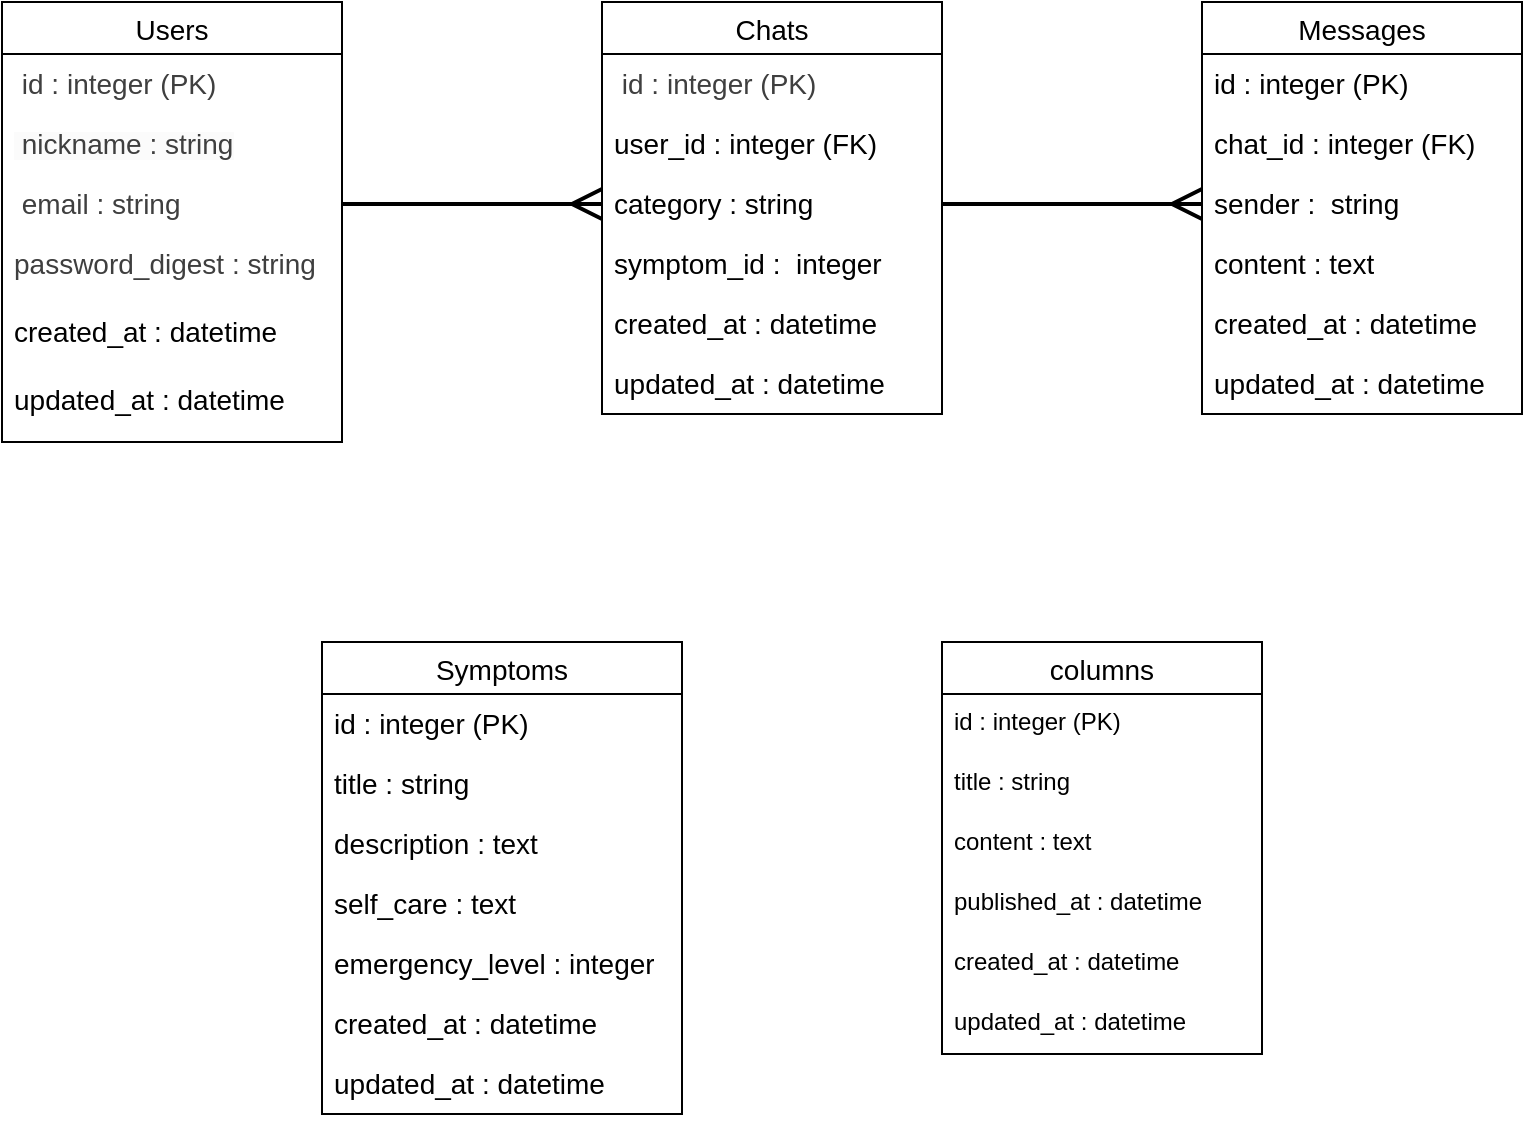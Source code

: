 <mxfile>
    <diagram id="aRebwNXz1Nc9Hd4SBISf" name="ER図">
        <mxGraphModel dx="991" dy="535" grid="1" gridSize="10" guides="1" tooltips="1" connect="1" arrows="1" fold="1" page="1" pageScale="1" pageWidth="827" pageHeight="1169" math="0" shadow="0">
            <root>
                <mxCell id="0"/>
                <mxCell id="1" parent="0"/>
                <mxCell id="1go8MxvXXJLv9nR8BzrY-1" value="Users" style="swimlane;fontStyle=0;childLayout=stackLayout;horizontal=1;startSize=26;horizontalStack=0;resizeParent=1;resizeParentMax=0;resizeLast=0;collapsible=1;marginBottom=0;align=center;fontSize=14;" parent="1" vertex="1">
                    <mxGeometry x="40" y="40" width="170" height="220" as="geometry"/>
                </mxCell>
                <mxCell id="1go8MxvXXJLv9nR8BzrY-2" value="&lt;span style=&quot;color: rgb(63, 63, 63);&quot;&gt;&lt;font style=&quot;font-size: 14px;&quot;&gt;&amp;nbsp;id : integer (PK)&lt;/font&gt;&lt;/span&gt;" style="text;strokeColor=none;fillColor=none;spacingLeft=4;spacingRight=4;overflow=hidden;rotatable=0;points=[[0,0.5],[1,0.5]];portConstraint=eastwest;fontSize=12;whiteSpace=wrap;html=1;" parent="1go8MxvXXJLv9nR8BzrY-1" vertex="1">
                    <mxGeometry y="26" width="170" height="30" as="geometry"/>
                </mxCell>
                <mxCell id="1go8MxvXXJLv9nR8BzrY-3" value="&lt;span style=&quot;color: rgb(63, 63, 63); font-family: Helvetica; font-style: normal; font-variant-ligatures: normal; font-variant-caps: normal; font-weight: 400; letter-spacing: normal; orphans: 2; text-align: left; text-indent: 0px; text-transform: none; widows: 2; word-spacing: 0px; -webkit-text-stroke-width: 0px; white-space: normal; background-color: rgb(251, 251, 251); text-decoration-thickness: initial; text-decoration-style: initial; text-decoration-color: initial; float: none; display: inline !important;&quot;&gt;&lt;font style=&quot;font-size: 14px;&quot;&gt;&amp;nbsp;nickname : string&lt;/font&gt;&lt;/span&gt;" style="text;strokeColor=none;fillColor=none;spacingLeft=4;spacingRight=4;overflow=hidden;rotatable=0;points=[[0,0.5],[1,0.5]];portConstraint=eastwest;fontSize=12;whiteSpace=wrap;html=1;" parent="1go8MxvXXJLv9nR8BzrY-1" vertex="1">
                    <mxGeometry y="56" width="170" height="30" as="geometry"/>
                </mxCell>
                <mxCell id="1go8MxvXXJLv9nR8BzrY-36" value="&lt;span style=&quot;color: rgb(63, 63, 63);&quot;&gt;&lt;font style=&quot;font-size: 14px;&quot;&gt;&amp;nbsp;email : string&lt;/font&gt;&lt;/span&gt;" style="text;strokeColor=none;fillColor=none;spacingLeft=4;spacingRight=4;overflow=hidden;rotatable=0;points=[[0,0.5],[1,0.5]];portConstraint=eastwest;fontSize=12;whiteSpace=wrap;html=1;" parent="1go8MxvXXJLv9nR8BzrY-1" vertex="1">
                    <mxGeometry y="86" width="170" height="30" as="geometry"/>
                </mxCell>
                <mxCell id="1go8MxvXXJLv9nR8BzrY-4" value="&lt;span style=&quot;color: rgb(63, 63, 63);&quot;&gt;&lt;font style=&quot;font-size: 14px;&quot;&gt;password_digest&amp;nbsp;: string&lt;/font&gt;&lt;/span&gt;" style="text;strokeColor=none;fillColor=none;spacingLeft=4;spacingRight=4;overflow=hidden;rotatable=0;points=[[0,0.5],[1,0.5]];portConstraint=eastwest;fontSize=12;whiteSpace=wrap;html=1;" parent="1go8MxvXXJLv9nR8BzrY-1" vertex="1">
                    <mxGeometry y="116" width="170" height="34" as="geometry"/>
                </mxCell>
                <mxCell id="1go8MxvXXJLv9nR8BzrY-41" value="&lt;font style=&quot;font-size: 14px;&quot;&gt;created_at :&amp;nbsp;&lt;span style=&quot;color: rgb(0, 0, 0);&quot;&gt;datetime&amp;nbsp;&lt;/span&gt;&lt;/font&gt;" style="text;strokeColor=none;fillColor=none;spacingLeft=4;spacingRight=4;overflow=hidden;rotatable=0;points=[[0,0.5],[1,0.5]];portConstraint=eastwest;fontSize=12;whiteSpace=wrap;html=1;" parent="1go8MxvXXJLv9nR8BzrY-1" vertex="1">
                    <mxGeometry y="150" width="170" height="34" as="geometry"/>
                </mxCell>
                <mxCell id="1go8MxvXXJLv9nR8BzrY-40" value="&lt;font style=&quot;font-size: 14px;&quot;&gt;updated_at :&amp;nbsp;&lt;span style=&quot;color: rgb(0, 0, 0);&quot;&gt;datetime&amp;nbsp;&lt;/span&gt;&lt;/font&gt;" style="text;strokeColor=none;fillColor=none;spacingLeft=4;spacingRight=4;overflow=hidden;rotatable=0;points=[[0,0.5],[1,0.5]];portConstraint=eastwest;fontSize=12;whiteSpace=wrap;html=1;" parent="1go8MxvXXJLv9nR8BzrY-1" vertex="1">
                    <mxGeometry y="184" width="170" height="36" as="geometry"/>
                </mxCell>
                <mxCell id="1go8MxvXXJLv9nR8BzrY-5" value="Chats" style="swimlane;fontStyle=0;childLayout=stackLayout;horizontal=1;startSize=26;horizontalStack=0;resizeParent=1;resizeParentMax=0;resizeLast=0;collapsible=1;marginBottom=0;align=center;fontSize=14;" parent="1" vertex="1">
                    <mxGeometry x="340" y="40" width="170" height="206" as="geometry"/>
                </mxCell>
                <mxCell id="1go8MxvXXJLv9nR8BzrY-6" value="&lt;span style=&quot;color: rgb(63, 63, 63);&quot;&gt;&lt;font style=&quot;font-size: 14px;&quot;&gt;&amp;nbsp;id : integer (PK)&lt;/font&gt;&lt;/span&gt;" style="text;strokeColor=none;fillColor=none;spacingLeft=4;spacingRight=4;overflow=hidden;rotatable=0;points=[[0,0.5],[1,0.5]];portConstraint=eastwest;fontSize=12;whiteSpace=wrap;html=1;" parent="1go8MxvXXJLv9nR8BzrY-5" vertex="1">
                    <mxGeometry y="26" width="170" height="30" as="geometry"/>
                </mxCell>
                <mxCell id="1go8MxvXXJLv9nR8BzrY-7" value="&lt;font style=&quot;font-size: 14px;&quot;&gt;user_id : integer (FK)&lt;/font&gt;" style="text;strokeColor=none;fillColor=none;spacingLeft=4;spacingRight=4;overflow=hidden;rotatable=0;points=[[0,0.5],[1,0.5]];portConstraint=eastwest;fontSize=12;whiteSpace=wrap;html=1;" parent="1go8MxvXXJLv9nR8BzrY-5" vertex="1">
                    <mxGeometry y="56" width="170" height="30" as="geometry"/>
                </mxCell>
                <mxCell id="1go8MxvXXJLv9nR8BzrY-8" value="&lt;font style=&quot;font-size: 14px;&quot;&gt;category :&amp;nbsp;string&lt;/font&gt;" style="text;strokeColor=none;fillColor=none;spacingLeft=4;spacingRight=4;overflow=hidden;rotatable=0;points=[[0,0.5],[1,0.5]];portConstraint=eastwest;fontSize=12;whiteSpace=wrap;html=1;" parent="1go8MxvXXJLv9nR8BzrY-5" vertex="1">
                    <mxGeometry y="86" width="170" height="30" as="geometry"/>
                </mxCell>
                <mxCell id="1go8MxvXXJLv9nR8BzrY-55" value="&lt;font style=&quot;font-size: 14px;&quot;&gt;symptom_id :&amp;nbsp; integer&lt;/font&gt;" style="text;strokeColor=none;fillColor=none;spacingLeft=4;spacingRight=4;overflow=hidden;rotatable=0;points=[[0,0.5],[1,0.5]];portConstraint=eastwest;fontSize=12;whiteSpace=wrap;html=1;" parent="1go8MxvXXJLv9nR8BzrY-5" vertex="1">
                    <mxGeometry y="116" width="170" height="30" as="geometry"/>
                </mxCell>
                <mxCell id="1go8MxvXXJLv9nR8BzrY-21" value="&lt;font style=&quot;font-size: 14px;&quot;&gt;created_at :&amp;nbsp;&lt;span style=&quot;color: rgb(0, 0, 0);&quot;&gt;datetime&amp;nbsp;&lt;/span&gt;&lt;/font&gt;" style="text;strokeColor=none;fillColor=none;spacingLeft=4;spacingRight=4;overflow=hidden;rotatable=0;points=[[0,0.5],[1,0.5]];portConstraint=eastwest;fontSize=12;whiteSpace=wrap;html=1;" parent="1go8MxvXXJLv9nR8BzrY-5" vertex="1">
                    <mxGeometry y="146" width="170" height="30" as="geometry"/>
                </mxCell>
                <mxCell id="1go8MxvXXJLv9nR8BzrY-42" value="&lt;font style=&quot;font-size: 14px;&quot;&gt;updated_at :&amp;nbsp;&lt;span style=&quot;color: rgb(0, 0, 0);&quot;&gt;datetime&amp;nbsp;&lt;/span&gt;&lt;/font&gt;" style="text;strokeColor=none;fillColor=none;spacingLeft=4;spacingRight=4;overflow=hidden;rotatable=0;points=[[0,0.5],[1,0.5]];portConstraint=eastwest;fontSize=12;whiteSpace=wrap;html=1;" parent="1go8MxvXXJLv9nR8BzrY-5" vertex="1">
                    <mxGeometry y="176" width="170" height="30" as="geometry"/>
                </mxCell>
                <mxCell id="1go8MxvXXJLv9nR8BzrY-9" value="Messages" style="swimlane;fontStyle=0;childLayout=stackLayout;horizontal=1;startSize=26;horizontalStack=0;resizeParent=1;resizeParentMax=0;resizeLast=0;collapsible=1;marginBottom=0;align=center;fontSize=14;" parent="1" vertex="1">
                    <mxGeometry x="640" y="40" width="160" height="206" as="geometry"/>
                </mxCell>
                <mxCell id="1go8MxvXXJLv9nR8BzrY-10" value="&lt;font style=&quot;font-size: 14px;&quot;&gt;id :&amp;nbsp;&lt;span style=&quot;color: rgb(0, 0, 0);&quot;&gt;integer&amp;nbsp;(&lt;/span&gt;PK)&lt;/font&gt;" style="text;strokeColor=none;fillColor=none;spacingLeft=4;spacingRight=4;overflow=hidden;rotatable=0;points=[[0,0.5],[1,0.5]];portConstraint=eastwest;fontSize=12;whiteSpace=wrap;html=1;" parent="1go8MxvXXJLv9nR8BzrY-9" vertex="1">
                    <mxGeometry y="26" width="160" height="30" as="geometry"/>
                </mxCell>
                <mxCell id="1go8MxvXXJLv9nR8BzrY-11" value="&lt;font style=&quot;font-size: 14px;&quot;&gt;chat_id :&amp;nbsp;integer (FK)&lt;/font&gt;" style="text;strokeColor=none;fillColor=none;spacingLeft=4;spacingRight=4;overflow=hidden;rotatable=0;points=[[0,0.5],[1,0.5]];portConstraint=eastwest;fontSize=12;whiteSpace=wrap;html=1;" parent="1go8MxvXXJLv9nR8BzrY-9" vertex="1">
                    <mxGeometry y="56" width="160" height="30" as="geometry"/>
                </mxCell>
                <mxCell id="1go8MxvXXJLv9nR8BzrY-12" value="&lt;font style=&quot;font-size: 14px;&quot;&gt;sender :&amp;nbsp; string&lt;/font&gt;" style="text;strokeColor=none;fillColor=none;spacingLeft=4;spacingRight=4;overflow=hidden;rotatable=0;points=[[0,0.5],[1,0.5]];portConstraint=eastwest;fontSize=12;whiteSpace=wrap;html=1;" parent="1go8MxvXXJLv9nR8BzrY-9" vertex="1">
                    <mxGeometry y="86" width="160" height="30" as="geometry"/>
                </mxCell>
                <mxCell id="1go8MxvXXJLv9nR8BzrY-23" value="&lt;font style=&quot;font-size: 14px;&quot;&gt;content : text&lt;/font&gt;" style="text;strokeColor=none;fillColor=none;spacingLeft=4;spacingRight=4;overflow=hidden;rotatable=0;points=[[0,0.5],[1,0.5]];portConstraint=eastwest;fontSize=12;whiteSpace=wrap;html=1;" parent="1go8MxvXXJLv9nR8BzrY-9" vertex="1">
                    <mxGeometry y="116" width="160" height="30" as="geometry"/>
                </mxCell>
                <mxCell id="1go8MxvXXJLv9nR8BzrY-22" value="&lt;font style=&quot;font-size: 14px;&quot;&gt;created_at :&amp;nbsp;datetime&lt;/font&gt;" style="text;strokeColor=none;fillColor=none;spacingLeft=4;spacingRight=4;overflow=hidden;rotatable=0;points=[[0,0.5],[1,0.5]];portConstraint=eastwest;fontSize=12;whiteSpace=wrap;html=1;" parent="1go8MxvXXJLv9nR8BzrY-9" vertex="1">
                    <mxGeometry y="146" width="160" height="30" as="geometry"/>
                </mxCell>
                <mxCell id="1go8MxvXXJLv9nR8BzrY-43" value="&lt;font style=&quot;font-size: 14px;&quot;&gt;&lt;span style=&quot;color: rgb(0, 0, 0);&quot;&gt;updated_at :&amp;nbsp;&lt;/span&gt;&lt;span style=&quot;color: rgb(0, 0, 0);&quot;&gt;datetime&amp;nbsp;&lt;/span&gt;&lt;/font&gt;" style="text;strokeColor=none;fillColor=none;spacingLeft=4;spacingRight=4;overflow=hidden;rotatable=0;points=[[0,0.5],[1,0.5]];portConstraint=eastwest;fontSize=12;whiteSpace=wrap;html=1;" parent="1go8MxvXXJLv9nR8BzrY-9" vertex="1">
                    <mxGeometry y="176" width="160" height="30" as="geometry"/>
                </mxCell>
                <mxCell id="1go8MxvXXJLv9nR8BzrY-13" value="Symptoms" style="swimlane;fontStyle=0;childLayout=stackLayout;horizontal=1;startSize=26;horizontalStack=0;resizeParent=1;resizeParentMax=0;resizeLast=0;collapsible=1;marginBottom=0;align=center;fontSize=14;" parent="1" vertex="1">
                    <mxGeometry x="200" y="360" width="180" height="236" as="geometry"/>
                </mxCell>
                <mxCell id="1go8MxvXXJLv9nR8BzrY-14" value="&lt;font style=&quot;font-size: 14px;&quot;&gt;id : integer (PK)&lt;/font&gt;" style="text;strokeColor=none;fillColor=none;spacingLeft=4;spacingRight=4;overflow=hidden;rotatable=0;points=[[0,0.5],[1,0.5]];portConstraint=eastwest;fontSize=12;whiteSpace=wrap;html=1;" parent="1go8MxvXXJLv9nR8BzrY-13" vertex="1">
                    <mxGeometry y="26" width="180" height="30" as="geometry"/>
                </mxCell>
                <mxCell id="1go8MxvXXJLv9nR8BzrY-15" value="&lt;font style=&quot;font-size: 14px;&quot;&gt;title :&amp;nbsp;string&lt;/font&gt;" style="text;strokeColor=none;fillColor=none;spacingLeft=4;spacingRight=4;overflow=hidden;rotatable=0;points=[[0,0.5],[1,0.5]];portConstraint=eastwest;fontSize=12;whiteSpace=wrap;html=1;" parent="1go8MxvXXJLv9nR8BzrY-13" vertex="1">
                    <mxGeometry y="56" width="180" height="30" as="geometry"/>
                </mxCell>
                <mxCell id="1go8MxvXXJLv9nR8BzrY-16" value="&lt;font style=&quot;font-size: 14px;&quot;&gt;description :&amp;nbsp;text&lt;/font&gt;" style="text;strokeColor=none;fillColor=none;spacingLeft=4;spacingRight=4;overflow=hidden;rotatable=0;points=[[0,0.5],[1,0.5]];portConstraint=eastwest;fontSize=12;whiteSpace=wrap;html=1;" parent="1go8MxvXXJLv9nR8BzrY-13" vertex="1">
                    <mxGeometry y="86" width="180" height="30" as="geometry"/>
                </mxCell>
                <mxCell id="1go8MxvXXJLv9nR8BzrY-24" value="&lt;font style=&quot;font-size: 14px;&quot;&gt;self_care :&amp;nbsp;text&lt;/font&gt;" style="text;strokeColor=none;fillColor=none;spacingLeft=4;spacingRight=4;overflow=hidden;rotatable=0;points=[[0,0.5],[1,0.5]];portConstraint=eastwest;fontSize=12;whiteSpace=wrap;html=1;" parent="1go8MxvXXJLv9nR8BzrY-13" vertex="1">
                    <mxGeometry y="116" width="180" height="30" as="geometry"/>
                </mxCell>
                <mxCell id="1go8MxvXXJLv9nR8BzrY-25" value="&lt;font style=&quot;font-size: 14px;&quot;&gt;emergency_level :&amp;nbsp;integer&lt;/font&gt;" style="text;strokeColor=none;fillColor=none;spacingLeft=4;spacingRight=4;overflow=hidden;rotatable=0;points=[[0,0.5],[1,0.5]];portConstraint=eastwest;fontSize=12;whiteSpace=wrap;html=1;" parent="1go8MxvXXJLv9nR8BzrY-13" vertex="1">
                    <mxGeometry y="146" width="180" height="30" as="geometry"/>
                </mxCell>
                <mxCell id="1go8MxvXXJLv9nR8BzrY-45" value="&lt;font style=&quot;font-size: 14px;&quot;&gt;&lt;span style=&quot;color: rgb(0, 0, 0);&quot;&gt;created_at :&amp;nbsp;&lt;/span&gt;&lt;span style=&quot;color: rgb(0, 0, 0);&quot;&gt;datetime&amp;nbsp;&lt;/span&gt;&lt;/font&gt;" style="text;strokeColor=none;fillColor=none;spacingLeft=4;spacingRight=4;overflow=hidden;rotatable=0;points=[[0,0.5],[1,0.5]];portConstraint=eastwest;fontSize=12;whiteSpace=wrap;html=1;" parent="1go8MxvXXJLv9nR8BzrY-13" vertex="1">
                    <mxGeometry y="176" width="180" height="30" as="geometry"/>
                </mxCell>
                <mxCell id="1go8MxvXXJLv9nR8BzrY-44" value="&lt;font style=&quot;font-size: 14px;&quot;&gt;&lt;span style=&quot;color: rgb(0, 0, 0);&quot;&gt;updated_at :&amp;nbsp;&lt;/span&gt;&lt;span style=&quot;color: rgb(0, 0, 0);&quot;&gt;datetime&amp;nbsp;&lt;/span&gt;&lt;/font&gt;" style="text;strokeColor=none;fillColor=none;spacingLeft=4;spacingRight=4;overflow=hidden;rotatable=0;points=[[0,0.5],[1,0.5]];portConstraint=eastwest;fontSize=12;whiteSpace=wrap;html=1;" parent="1go8MxvXXJLv9nR8BzrY-13" vertex="1">
                    <mxGeometry y="206" width="180" height="30" as="geometry"/>
                </mxCell>
                <mxCell id="1go8MxvXXJLv9nR8BzrY-26" value="columns" style="swimlane;fontStyle=0;childLayout=stackLayout;horizontal=1;startSize=26;horizontalStack=0;resizeParent=1;resizeParentMax=0;resizeLast=0;collapsible=1;marginBottom=0;align=center;fontSize=14;" parent="1" vertex="1">
                    <mxGeometry x="510" y="360" width="160" height="206" as="geometry">
                        <mxRectangle x="260" y="60" width="80" height="30" as="alternateBounds"/>
                    </mxGeometry>
                </mxCell>
                <mxCell id="1go8MxvXXJLv9nR8BzrY-27" value="id : integer (PK)" style="text;strokeColor=none;fillColor=none;spacingLeft=4;spacingRight=4;overflow=hidden;rotatable=0;points=[[0,0.5],[1,0.5]];portConstraint=eastwest;fontSize=12;whiteSpace=wrap;html=1;" parent="1go8MxvXXJLv9nR8BzrY-26" vertex="1">
                    <mxGeometry y="26" width="160" height="30" as="geometry"/>
                </mxCell>
                <mxCell id="1go8MxvXXJLv9nR8BzrY-28" value="title :&amp;nbsp;string" style="text;strokeColor=none;fillColor=none;spacingLeft=4;spacingRight=4;overflow=hidden;rotatable=0;points=[[0,0.5],[1,0.5]];portConstraint=eastwest;fontSize=12;whiteSpace=wrap;html=1;" parent="1go8MxvXXJLv9nR8BzrY-26" vertex="1">
                    <mxGeometry y="56" width="160" height="30" as="geometry"/>
                </mxCell>
                <mxCell id="1go8MxvXXJLv9nR8BzrY-29" value="content :&amp;nbsp;text" style="text;strokeColor=none;fillColor=none;spacingLeft=4;spacingRight=4;overflow=hidden;rotatable=0;points=[[0,0.5],[1,0.5]];portConstraint=eastwest;fontSize=12;whiteSpace=wrap;html=1;" parent="1go8MxvXXJLv9nR8BzrY-26" vertex="1">
                    <mxGeometry y="86" width="160" height="30" as="geometry"/>
                </mxCell>
                <mxCell id="1go8MxvXXJLv9nR8BzrY-47" value="published_at :&amp;nbsp;datetime" style="text;strokeColor=none;fillColor=none;spacingLeft=4;spacingRight=4;overflow=hidden;rotatable=0;points=[[0,0.5],[1,0.5]];portConstraint=eastwest;fontSize=12;whiteSpace=wrap;html=1;" parent="1go8MxvXXJLv9nR8BzrY-26" vertex="1">
                    <mxGeometry y="116" width="160" height="30" as="geometry"/>
                </mxCell>
                <mxCell id="1go8MxvXXJLv9nR8BzrY-46" value="&lt;span style=&quot;color: rgb(0, 0, 0);&quot;&gt;created_at :&amp;nbsp;datetime&lt;/span&gt;" style="text;strokeColor=none;fillColor=none;spacingLeft=4;spacingRight=4;overflow=hidden;rotatable=0;points=[[0,0.5],[1,0.5]];portConstraint=eastwest;fontSize=12;whiteSpace=wrap;html=1;" parent="1go8MxvXXJLv9nR8BzrY-26" vertex="1">
                    <mxGeometry y="146" width="160" height="30" as="geometry"/>
                </mxCell>
                <mxCell id="1go8MxvXXJLv9nR8BzrY-48" value="&lt;span style=&quot;color: rgb(0, 0, 0);&quot;&gt;updated_at :&amp;nbsp;&lt;/span&gt;&lt;span style=&quot;color: rgb(0, 0, 0);&quot;&gt;datetime&amp;nbsp;&lt;/span&gt;" style="text;strokeColor=none;fillColor=none;spacingLeft=4;spacingRight=4;overflow=hidden;rotatable=0;points=[[0,0.5],[1,0.5]];portConstraint=eastwest;fontSize=12;whiteSpace=wrap;html=1;" parent="1go8MxvXXJLv9nR8BzrY-26" vertex="1">
                    <mxGeometry y="176" width="160" height="30" as="geometry"/>
                </mxCell>
                <mxCell id="1go8MxvXXJLv9nR8BzrY-52" style="edgeStyle=none;html=1;exitX=1;exitY=0.5;exitDx=0;exitDy=0;entryX=0;entryY=0.5;entryDx=0;entryDy=0;endArrow=ERmany;endFill=0;strokeWidth=2;endSize=12;" parent="1" source="1go8MxvXXJLv9nR8BzrY-36" target="1go8MxvXXJLv9nR8BzrY-8" edge="1">
                    <mxGeometry relative="1" as="geometry"/>
                </mxCell>
                <mxCell id="1go8MxvXXJLv9nR8BzrY-53" style="edgeStyle=none;html=1;exitX=1;exitY=0.5;exitDx=0;exitDy=0;entryX=0;entryY=0.5;entryDx=0;entryDy=0;strokeWidth=2;endSize=12;endArrow=ERmany;endFill=0;" parent="1" source="1go8MxvXXJLv9nR8BzrY-8" target="1go8MxvXXJLv9nR8BzrY-12" edge="1">
                    <mxGeometry relative="1" as="geometry"/>
                </mxCell>
            </root>
        </mxGraphModel>
    </diagram>
    <diagram id="Pdugt1LAql0zqWOVsgZU" name="画面遷移図">
        <mxGraphModel dx="991" dy="535" grid="1" gridSize="10" guides="1" tooltips="1" connect="1" arrows="1" fold="1" page="1" pageScale="1" pageWidth="827" pageHeight="1169" math="0" shadow="0">
            <root>
                <mxCell id="0"/>
                <mxCell id="1" parent="0"/>
                <mxCell id="_9Z-HAXDK6k3ZAb68NJo-5" value="ログイン画面" style="swimlane;childLayout=stackLayout;horizontal=1;startSize=50;horizontalStack=0;rounded=1;fontSize=14;fontStyle=0;strokeWidth=2;resizeParent=0;resizeLast=1;shadow=0;dashed=0;align=center;arcSize=4;whiteSpace=wrap;html=1;" parent="1" vertex="1">
                    <mxGeometry x="253.5" y="50" width="160" height="120" as="geometry"/>
                </mxCell>
                <mxCell id="_9Z-HAXDK6k3ZAb68NJo-6" value="&lt;font style=&quot;font-size: 14px;&quot;&gt;・nickname&lt;/font&gt;&lt;div&gt;&lt;font style=&quot;font-size: 14px;&quot;&gt;・password&lt;/font&gt;&lt;/div&gt;" style="align=left;strokeColor=none;fillColor=none;spacingLeft=4;fontSize=12;verticalAlign=top;resizable=0;rotatable=0;part=1;html=1;" parent="_9Z-HAXDK6k3ZAb68NJo-5" vertex="1">
                    <mxGeometry y="50" width="160" height="70" as="geometry"/>
                </mxCell>
                <mxCell id="_9Z-HAXDK6k3ZAb68NJo-9" value="新規登録画面" style="swimlane;childLayout=stackLayout;horizontal=1;startSize=50;horizontalStack=0;rounded=1;fontSize=14;fontStyle=0;strokeWidth=2;resizeParent=0;resizeLast=1;shadow=0;dashed=0;align=center;arcSize=4;whiteSpace=wrap;html=1;" parent="1" vertex="1">
                    <mxGeometry x="254" y="200" width="160" height="120" as="geometry"/>
                </mxCell>
                <mxCell id="_9Z-HAXDK6k3ZAb68NJo-10" value="&lt;font style=&quot;font-size: 14px;&quot;&gt;・nickname&lt;/font&gt;&lt;div&gt;&lt;font style=&quot;font-size: 14px;&quot;&gt;・email&lt;/font&gt;&lt;/div&gt;&lt;div&gt;&lt;font style=&quot;font-size: 14px;&quot;&gt;・password&lt;/font&gt;&lt;/div&gt;" style="align=left;strokeColor=none;fillColor=none;spacingLeft=4;fontSize=12;verticalAlign=top;resizable=0;rotatable=0;part=1;html=1;" parent="_9Z-HAXDK6k3ZAb68NJo-9" vertex="1">
                    <mxGeometry y="50" width="160" height="70" as="geometry"/>
                </mxCell>
                <mxCell id="_9Z-HAXDK6k3ZAb68NJo-11" value="ホーム画面" style="swimlane;childLayout=stackLayout;horizontal=1;startSize=50;horizontalStack=0;rounded=1;fontSize=14;fontStyle=0;strokeWidth=2;resizeParent=0;resizeLast=1;shadow=0;dashed=0;align=center;arcSize=4;whiteSpace=wrap;html=1;" parent="1" vertex="1">
                    <mxGeometry x="480" y="50" width="160" height="200" as="geometry"/>
                </mxCell>
                <mxCell id="_9Z-HAXDK6k3ZAb68NJo-12" value="&lt;div&gt;&lt;font style=&quot;font-size: 14px;&quot;&gt;・新規登録&lt;/font&gt;&lt;/div&gt;&lt;div&gt;&lt;font style=&quot;font-size: 14px;&quot;&gt;・ログイン&lt;/font&gt;&lt;/div&gt;&lt;div&gt;&lt;font style=&quot;font-size: 14px;&quot;&gt;・ログアウト&lt;/font&gt;&lt;/div&gt;&lt;font style=&quot;font-size: 14px;&quot;&gt;・チャット相談&lt;/font&gt;&lt;div&gt;&lt;font style=&quot;font-size: 14px;&quot;&gt;・症状チェック&lt;/font&gt;&lt;/div&gt;&lt;div&gt;&lt;font style=&quot;font-size: 14px;&quot;&gt;・医療コラム&lt;/font&gt;&lt;/div&gt;&lt;div&gt;&lt;span style=&quot;background-color: transparent;&quot;&gt;&lt;font style=&quot;font-size: 14px;&quot;&gt;・病院検索&lt;/font&gt;&lt;/span&gt;&lt;/div&gt;&lt;div&gt;&lt;span style=&quot;background-color: transparent;&quot;&gt;&lt;font style=&quot;font-size: 14px;&quot;&gt;・相談履歴&lt;/font&gt;&lt;/span&gt;&lt;/div&gt;" style="align=left;strokeColor=none;fillColor=none;spacingLeft=4;fontSize=12;verticalAlign=top;resizable=0;rotatable=0;part=1;html=1;" parent="_9Z-HAXDK6k3ZAb68NJo-11" vertex="1">
                    <mxGeometry y="50" width="160" height="150" as="geometry"/>
                </mxCell>
                <mxCell id="_9Z-HAXDK6k3ZAb68NJo-21" value="病院検索" style="swimlane;childLayout=stackLayout;horizontal=1;startSize=50;horizontalStack=0;rounded=1;fontSize=14;fontStyle=0;strokeWidth=2;resizeParent=0;resizeLast=1;shadow=0;dashed=0;align=center;arcSize=4;whiteSpace=wrap;html=1;" parent="1" vertex="1">
                    <mxGeometry x="700" y="530" width="160" height="120" as="geometry"/>
                </mxCell>
                <mxCell id="_9Z-HAXDK6k3ZAb68NJo-26" value="マイページ" style="swimlane;childLayout=stackLayout;horizontal=1;startSize=50;horizontalStack=0;rounded=1;fontSize=14;fontStyle=0;strokeWidth=2;resizeParent=0;resizeLast=1;shadow=0;dashed=0;align=center;arcSize=4;whiteSpace=wrap;html=1;" parent="1" vertex="1">
                    <mxGeometry x="710" y="840" width="160" height="120" as="geometry"/>
                </mxCell>
                <mxCell id="_9Z-HAXDK6k3ZAb68NJo-27" value="・登録情報編集" style="align=left;strokeColor=none;fillColor=none;spacingLeft=4;fontSize=12;verticalAlign=top;resizable=0;rotatable=0;part=1;html=1;" parent="_9Z-HAXDK6k3ZAb68NJo-26" vertex="1">
                    <mxGeometry y="50" width="160" height="70" as="geometry"/>
                </mxCell>
                <mxCell id="_9Z-HAXDK6k3ZAb68NJo-41" style="edgeStyle=none;html=1;exitX=1;exitY=0;exitDx=0;exitDy=0;entryX=0;entryY=0;entryDx=0;entryDy=0;" parent="1" source="_9Z-HAXDK6k3ZAb68NJo-6" target="_9Z-HAXDK6k3ZAb68NJo-12" edge="1">
                    <mxGeometry relative="1" as="geometry"/>
                </mxCell>
                <mxCell id="_9Z-HAXDK6k3ZAb68NJo-45" style="edgeStyle=none;html=1;exitX=1;exitY=0;exitDx=0;exitDy=0;entryX=0.006;entryY=0.3;entryDx=0;entryDy=0;entryPerimeter=0;" parent="1" source="_9Z-HAXDK6k3ZAb68NJo-10" target="_9Z-HAXDK6k3ZAb68NJo-12" edge="1">
                    <mxGeometry relative="1" as="geometry">
                        <Array as="points">
                            <mxPoint x="440" y="250"/>
                            <mxPoint x="440" y="147"/>
                        </Array>
                    </mxGeometry>
                </mxCell>
                <mxCell id="_9Z-HAXDK6k3ZAb68NJo-46" style="edgeStyle=none;html=1;exitX=1;exitY=0;exitDx=0;exitDy=0;entryX=0;entryY=0;entryDx=0;entryDy=0;" parent="1" source="_9Z-HAXDK6k3ZAb68NJo-12" edge="1">
                    <mxGeometry relative="1" as="geometry">
                        <mxPoint x="700" y="100" as="targetPoint"/>
                    </mxGeometry>
                </mxCell>
                <mxCell id="_9Z-HAXDK6k3ZAb68NJo-58" value="症状チェック" style="swimlane;childLayout=stackLayout;horizontal=1;startSize=50;horizontalStack=0;rounded=1;fontSize=14;fontStyle=0;strokeWidth=2;resizeParent=0;resizeLast=1;shadow=0;dashed=0;align=center;arcSize=4;whiteSpace=wrap;html=1;" parent="1" vertex="1">
                    <mxGeometry x="700" y="210" width="160" height="120" as="geometry"/>
                </mxCell>
                <mxCell id="_9Z-HAXDK6k3ZAb68NJo-59" value="・症状チェック一覧" style="align=left;strokeColor=none;fillColor=none;spacingLeft=4;fontSize=12;verticalAlign=top;resizable=0;rotatable=0;part=1;html=1;" parent="_9Z-HAXDK6k3ZAb68NJo-58" vertex="1">
                    <mxGeometry y="50" width="160" height="70" as="geometry"/>
                </mxCell>
                <mxCell id="_9Z-HAXDK6k3ZAb68NJo-63" value="医療コラム" style="swimlane;childLayout=stackLayout;horizontal=1;startSize=50;horizontalStack=0;rounded=1;fontSize=14;fontStyle=0;strokeWidth=2;resizeParent=0;resizeLast=1;shadow=0;dashed=0;align=center;arcSize=4;whiteSpace=wrap;html=1;" parent="1" vertex="1">
                    <mxGeometry x="700" y="370" width="160" height="120" as="geometry"/>
                </mxCell>
                <mxCell id="_9Z-HAXDK6k3ZAb68NJo-64" value="・医療コラム一覧" style="align=left;strokeColor=none;fillColor=none;spacingLeft=4;fontSize=12;verticalAlign=top;resizable=0;rotatable=0;part=1;html=1;" parent="_9Z-HAXDK6k3ZAb68NJo-63" vertex="1">
                    <mxGeometry y="50" width="160" height="70" as="geometry"/>
                </mxCell>
                <mxCell id="_9Z-HAXDK6k3ZAb68NJo-65" value="医療コラム" style="swimlane;childLayout=stackLayout;horizontal=1;startSize=50;horizontalStack=0;rounded=1;fontSize=14;fontStyle=0;strokeWidth=2;resizeParent=0;resizeLast=1;shadow=0;dashed=0;align=center;arcSize=4;whiteSpace=wrap;html=1;" parent="1" vertex="1">
                    <mxGeometry x="920" y="370" width="160" height="120" as="geometry"/>
                </mxCell>
                <mxCell id="_9Z-HAXDK6k3ZAb68NJo-66" value="・医療コラム詳細" style="align=left;strokeColor=none;fillColor=none;spacingLeft=4;fontSize=12;verticalAlign=top;resizable=0;rotatable=0;part=1;html=1;" parent="_9Z-HAXDK6k3ZAb68NJo-65" vertex="1">
                    <mxGeometry y="50" width="160" height="70" as="geometry"/>
                </mxCell>
                <mxCell id="_9Z-HAXDK6k3ZAb68NJo-67" value="症状チェック" style="swimlane;childLayout=stackLayout;horizontal=1;startSize=50;horizontalStack=0;rounded=1;fontSize=14;fontStyle=0;strokeWidth=2;resizeParent=0;resizeLast=1;shadow=0;dashed=0;align=center;arcSize=4;whiteSpace=wrap;html=1;" parent="1" vertex="1">
                    <mxGeometry x="920" y="210" width="160" height="120" as="geometry"/>
                </mxCell>
                <mxCell id="_9Z-HAXDK6k3ZAb68NJo-68" value="・症状チェック詳細" style="align=left;strokeColor=none;fillColor=none;spacingLeft=4;fontSize=12;verticalAlign=top;resizable=0;rotatable=0;part=1;html=1;" parent="_9Z-HAXDK6k3ZAb68NJo-67" vertex="1">
                    <mxGeometry y="50" width="160" height="70" as="geometry"/>
                </mxCell>
                <mxCell id="_9Z-HAXDK6k3ZAb68NJo-69" style="edgeStyle=none;html=1;exitX=1;exitY=0;exitDx=0;exitDy=0;entryX=0;entryY=0.425;entryDx=0;entryDy=0;entryPerimeter=0;" parent="1" source="_9Z-HAXDK6k3ZAb68NJo-64" target="_9Z-HAXDK6k3ZAb68NJo-65" edge="1">
                    <mxGeometry relative="1" as="geometry"/>
                </mxCell>
                <mxCell id="_9Z-HAXDK6k3ZAb68NJo-70" value="登録情報編集" style="swimlane;childLayout=stackLayout;horizontal=1;startSize=50;horizontalStack=0;rounded=1;fontSize=14;fontStyle=0;strokeWidth=2;resizeParent=0;resizeLast=1;shadow=0;dashed=0;align=center;arcSize=4;whiteSpace=wrap;html=1;" parent="1" vertex="1">
                    <mxGeometry x="930" y="840" width="160" height="120" as="geometry"/>
                </mxCell>
                <mxCell id="_9Z-HAXDK6k3ZAb68NJo-72" style="edgeStyle=none;html=1;exitX=1;exitY=0;exitDx=0;exitDy=0;entryX=0.019;entryY=0.425;entryDx=0;entryDy=0;entryPerimeter=0;" parent="1" source="_9Z-HAXDK6k3ZAb68NJo-27" target="_9Z-HAXDK6k3ZAb68NJo-70" edge="1">
                    <mxGeometry relative="1" as="geometry"/>
                </mxCell>
                <mxCell id="QFEW31bYyqJ0jaqFfSEV-1" style="edgeStyle=none;html=1;exitX=0;exitY=0.113;exitDx=0;exitDy=0;entryX=1;entryY=0.25;entryDx=0;entryDy=0;exitPerimeter=0;" parent="1" source="_9Z-HAXDK6k3ZAb68NJo-12" target="_9Z-HAXDK6k3ZAb68NJo-6" edge="1">
                    <mxGeometry relative="1" as="geometry"/>
                </mxCell>
                <mxCell id="QFEW31bYyqJ0jaqFfSEV-3" style="edgeStyle=none;html=1;exitX=0;exitY=0.547;exitDx=0;exitDy=0;entryX=1;entryY=0.5;entryDx=0;entryDy=0;exitPerimeter=0;" parent="1" source="_9Z-HAXDK6k3ZAb68NJo-12" target="_9Z-HAXDK6k3ZAb68NJo-10" edge="1">
                    <mxGeometry relative="1" as="geometry">
                        <Array as="points">
                            <mxPoint x="460" y="182"/>
                            <mxPoint x="460" y="285"/>
                        </Array>
                    </mxGeometry>
                </mxCell>
                <mxCell id="vRQ0L1AP8DWtDFOCYZwU-1" style="edgeStyle=none;html=1;exitX=1;exitY=0;exitDx=0;exitDy=0;entryX=0;entryY=0;entryDx=0;entryDy=0;" edge="1" parent="1">
                    <mxGeometry relative="1" as="geometry">
                        <mxPoint x="860" y="100" as="sourcePoint"/>
                        <mxPoint x="920" y="100" as="targetPoint"/>
                    </mxGeometry>
                </mxCell>
                <mxCell id="vRQ0L1AP8DWtDFOCYZwU-2" style="edgeStyle=none;html=1;exitX=1;exitY=0;exitDx=0;exitDy=0;entryX=0;entryY=0;entryDx=0;entryDy=0;" edge="1" parent="1">
                    <mxGeometry relative="1" as="geometry">
                        <mxPoint x="1080" y="100" as="sourcePoint"/>
                        <mxPoint x="1140" y="100" as="targetPoint"/>
                    </mxGeometry>
                </mxCell>
                <mxCell id="vRQ0L1AP8DWtDFOCYZwU-3" style="edgeStyle=none;html=1;exitX=1;exitY=0.25;exitDx=0;exitDy=0;entryX=-0.012;entryY=0.433;entryDx=0;entryDy=0;entryPerimeter=0;" edge="1" parent="1" source="_9Z-HAXDK6k3ZAb68NJo-12" target="_9Z-HAXDK6k3ZAb68NJo-58">
                    <mxGeometry relative="1" as="geometry">
                        <Array as="points">
                            <mxPoint x="670" y="138"/>
                            <mxPoint x="670" y="260"/>
                        </Array>
                    </mxGeometry>
                </mxCell>
                <mxCell id="vRQ0L1AP8DWtDFOCYZwU-4" style="edgeStyle=none;html=1;entryX=0;entryY=0;entryDx=0;entryDy=0;" edge="1" parent="1" target="_9Z-HAXDK6k3ZAb68NJo-64">
                    <mxGeometry relative="1" as="geometry">
                        <mxPoint x="640" y="243" as="sourcePoint"/>
                        <Array as="points">
                            <mxPoint x="640" y="420"/>
                        </Array>
                    </mxGeometry>
                </mxCell>
                <mxCell id="vRQ0L1AP8DWtDFOCYZwU-6" style="edgeStyle=none;html=1;exitX=0.75;exitY=1;exitDx=0;exitDy=0;entryX=-0.006;entryY=0.425;entryDx=0;entryDy=0;entryPerimeter=0;" edge="1" parent="1" source="_9Z-HAXDK6k3ZAb68NJo-12" target="_9Z-HAXDK6k3ZAb68NJo-21">
                    <mxGeometry relative="1" as="geometry">
                        <Array as="points">
                            <mxPoint x="600" y="581"/>
                        </Array>
                    </mxGeometry>
                </mxCell>
                <mxCell id="vRQ0L1AP8DWtDFOCYZwU-7" style="edgeStyle=none;html=1;exitX=1;exitY=0;exitDx=0;exitDy=0;entryX=0;entryY=0;entryDx=0;entryDy=0;" edge="1" parent="1" source="_9Z-HAXDK6k3ZAb68NJo-59" target="_9Z-HAXDK6k3ZAb68NJo-68">
                    <mxGeometry relative="1" as="geometry"/>
                </mxCell>
                <mxCell id="vRQ0L1AP8DWtDFOCYZwU-8" value="チャット相談画面" style="swimlane;childLayout=stackLayout;horizontal=1;startSize=50;horizontalStack=0;rounded=1;fontSize=14;fontStyle=0;strokeWidth=2;resizeParent=0;resizeLast=1;shadow=0;dashed=0;align=center;arcSize=4;whiteSpace=wrap;html=1;" vertex="1" parent="1">
                    <mxGeometry x="700" y="50" width="160" height="120" as="geometry"/>
                </mxCell>
                <mxCell id="vRQ0L1AP8DWtDFOCYZwU-9" value="・チャット新規作成&lt;div&gt;・チャット相談機能&lt;div&gt;・相談履歴一覧&lt;/div&gt;&lt;/div&gt;" style="align=left;strokeColor=none;fillColor=none;spacingLeft=4;fontSize=12;verticalAlign=top;resizable=0;rotatable=0;part=1;html=1;" vertex="1" parent="vRQ0L1AP8DWtDFOCYZwU-8">
                    <mxGeometry y="50" width="160" height="70" as="geometry"/>
                </mxCell>
                <mxCell id="vRQ0L1AP8DWtDFOCYZwU-10" value="相談履歴" style="swimlane;childLayout=stackLayout;horizontal=1;startSize=50;horizontalStack=0;rounded=1;fontSize=14;fontStyle=0;strokeWidth=2;resizeParent=0;resizeLast=1;shadow=0;dashed=0;align=center;arcSize=4;whiteSpace=wrap;html=1;" vertex="1" parent="1">
                    <mxGeometry x="920" y="50" width="160" height="120" as="geometry"/>
                </mxCell>
                <mxCell id="vRQ0L1AP8DWtDFOCYZwU-11" value="・チャット履歴一覧" style="align=left;strokeColor=none;fillColor=none;spacingLeft=4;fontSize=12;verticalAlign=top;resizable=0;rotatable=0;part=1;html=1;" vertex="1" parent="vRQ0L1AP8DWtDFOCYZwU-10">
                    <mxGeometry y="50" width="160" height="70" as="geometry"/>
                </mxCell>
                <mxCell id="vRQ0L1AP8DWtDFOCYZwU-12" value="相談履歴" style="swimlane;childLayout=stackLayout;horizontal=1;startSize=50;horizontalStack=0;rounded=1;fontSize=14;fontStyle=0;strokeWidth=2;resizeParent=0;resizeLast=1;shadow=0;dashed=0;align=center;arcSize=4;whiteSpace=wrap;html=1;" vertex="1" parent="1">
                    <mxGeometry x="1140" y="50" width="160" height="120" as="geometry"/>
                </mxCell>
                <mxCell id="vRQ0L1AP8DWtDFOCYZwU-13" value="・チャット履歴詳細" style="align=left;strokeColor=none;fillColor=none;spacingLeft=4;fontSize=12;verticalAlign=top;resizable=0;rotatable=0;part=1;html=1;" vertex="1" parent="vRQ0L1AP8DWtDFOCYZwU-12">
                    <mxGeometry y="50" width="160" height="70" as="geometry"/>
                </mxCell>
            </root>
        </mxGraphModel>
    </diagram>
</mxfile>